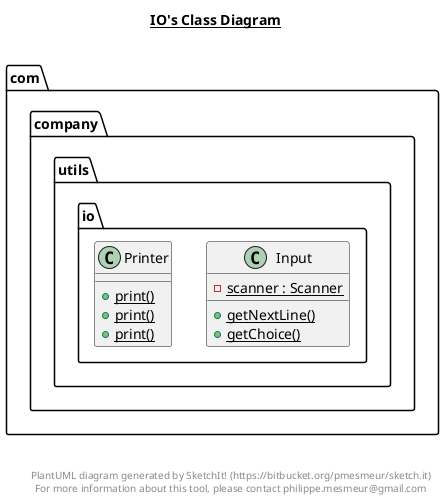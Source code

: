 @startuml

title __IO's Class Diagram__\n

  package com.company {
    package com.company.utils.io {
      class Input {
          {static} - scanner : Scanner
          {static} + getNextLine()
          {static} + getChoice()
      }
    }
  }
  

  package com.company {
    package com.company.utils.io {
      class Printer {
          {static} + print()
          {static} + print()
          {static} + print()
      }
    }
  }
  



right footer


PlantUML diagram generated by SketchIt! (https://bitbucket.org/pmesmeur/sketch.it)
For more information about this tool, please contact philippe.mesmeur@gmail.com
endfooter

@enduml
